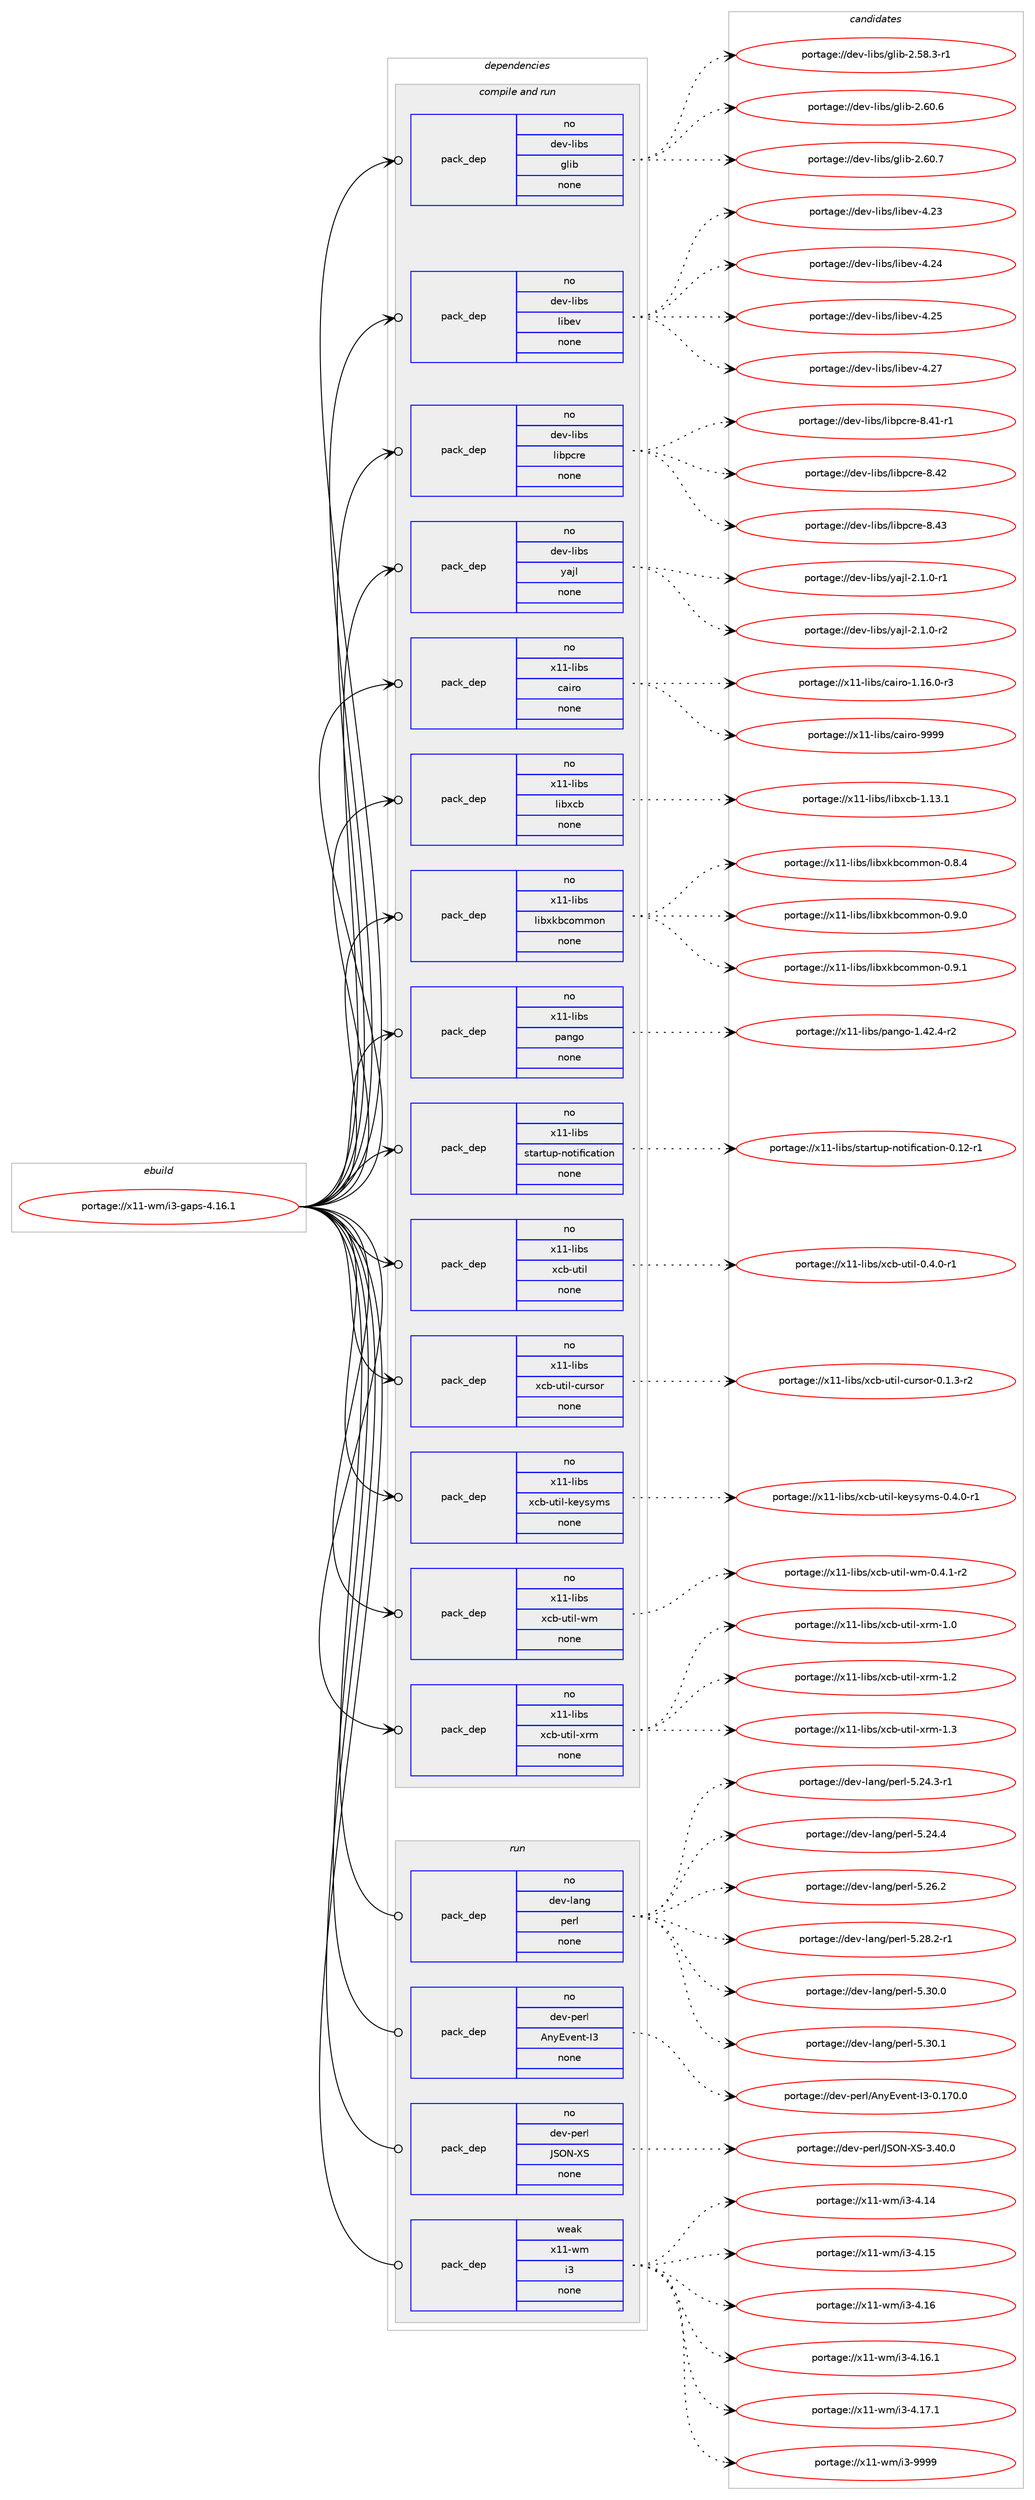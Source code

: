 digraph prolog {

# *************
# Graph options
# *************

newrank=true;
concentrate=true;
compound=true;
graph [rankdir=LR,fontname=Helvetica,fontsize=10,ranksep=1.5];#, ranksep=2.5, nodesep=0.2];
edge  [arrowhead=vee];
node  [fontname=Helvetica,fontsize=10];

# **********
# The ebuild
# **********

subgraph cluster_leftcol {
color=gray;
rank=same;
label=<<i>ebuild</i>>;
id [label="portage://x11-wm/i3-gaps-4.16.1", color=red, width=4, href="../x11-wm/i3-gaps-4.16.1.svg"];
}

# ****************
# The dependencies
# ****************

subgraph cluster_midcol {
color=gray;
label=<<i>dependencies</i>>;
subgraph cluster_compile {
fillcolor="#eeeeee";
style=filled;
label=<<i>compile</i>>;
}
subgraph cluster_compileandrun {
fillcolor="#eeeeee";
style=filled;
label=<<i>compile and run</i>>;
subgraph pack342079 {
dependency459620 [label=<<TABLE BORDER="0" CELLBORDER="1" CELLSPACING="0" CELLPADDING="4" WIDTH="220"><TR><TD ROWSPAN="6" CELLPADDING="30">pack_dep</TD></TR><TR><TD WIDTH="110">no</TD></TR><TR><TD>dev-libs</TD></TR><TR><TD>glib</TD></TR><TR><TD>none</TD></TR><TR><TD></TD></TR></TABLE>>, shape=none, color=blue];
}
id:e -> dependency459620:w [weight=20,style="solid",arrowhead="odotvee"];
subgraph pack342080 {
dependency459621 [label=<<TABLE BORDER="0" CELLBORDER="1" CELLSPACING="0" CELLPADDING="4" WIDTH="220"><TR><TD ROWSPAN="6" CELLPADDING="30">pack_dep</TD></TR><TR><TD WIDTH="110">no</TD></TR><TR><TD>dev-libs</TD></TR><TR><TD>libev</TD></TR><TR><TD>none</TD></TR><TR><TD></TD></TR></TABLE>>, shape=none, color=blue];
}
id:e -> dependency459621:w [weight=20,style="solid",arrowhead="odotvee"];
subgraph pack342081 {
dependency459622 [label=<<TABLE BORDER="0" CELLBORDER="1" CELLSPACING="0" CELLPADDING="4" WIDTH="220"><TR><TD ROWSPAN="6" CELLPADDING="30">pack_dep</TD></TR><TR><TD WIDTH="110">no</TD></TR><TR><TD>dev-libs</TD></TR><TR><TD>libpcre</TD></TR><TR><TD>none</TD></TR><TR><TD></TD></TR></TABLE>>, shape=none, color=blue];
}
id:e -> dependency459622:w [weight=20,style="solid",arrowhead="odotvee"];
subgraph pack342082 {
dependency459623 [label=<<TABLE BORDER="0" CELLBORDER="1" CELLSPACING="0" CELLPADDING="4" WIDTH="220"><TR><TD ROWSPAN="6" CELLPADDING="30">pack_dep</TD></TR><TR><TD WIDTH="110">no</TD></TR><TR><TD>dev-libs</TD></TR><TR><TD>yajl</TD></TR><TR><TD>none</TD></TR><TR><TD></TD></TR></TABLE>>, shape=none, color=blue];
}
id:e -> dependency459623:w [weight=20,style="solid",arrowhead="odotvee"];
subgraph pack342083 {
dependency459624 [label=<<TABLE BORDER="0" CELLBORDER="1" CELLSPACING="0" CELLPADDING="4" WIDTH="220"><TR><TD ROWSPAN="6" CELLPADDING="30">pack_dep</TD></TR><TR><TD WIDTH="110">no</TD></TR><TR><TD>x11-libs</TD></TR><TR><TD>cairo</TD></TR><TR><TD>none</TD></TR><TR><TD></TD></TR></TABLE>>, shape=none, color=blue];
}
id:e -> dependency459624:w [weight=20,style="solid",arrowhead="odotvee"];
subgraph pack342084 {
dependency459625 [label=<<TABLE BORDER="0" CELLBORDER="1" CELLSPACING="0" CELLPADDING="4" WIDTH="220"><TR><TD ROWSPAN="6" CELLPADDING="30">pack_dep</TD></TR><TR><TD WIDTH="110">no</TD></TR><TR><TD>x11-libs</TD></TR><TR><TD>libxcb</TD></TR><TR><TD>none</TD></TR><TR><TD></TD></TR></TABLE>>, shape=none, color=blue];
}
id:e -> dependency459625:w [weight=20,style="solid",arrowhead="odotvee"];
subgraph pack342085 {
dependency459626 [label=<<TABLE BORDER="0" CELLBORDER="1" CELLSPACING="0" CELLPADDING="4" WIDTH="220"><TR><TD ROWSPAN="6" CELLPADDING="30">pack_dep</TD></TR><TR><TD WIDTH="110">no</TD></TR><TR><TD>x11-libs</TD></TR><TR><TD>libxkbcommon</TD></TR><TR><TD>none</TD></TR><TR><TD></TD></TR></TABLE>>, shape=none, color=blue];
}
id:e -> dependency459626:w [weight=20,style="solid",arrowhead="odotvee"];
subgraph pack342086 {
dependency459627 [label=<<TABLE BORDER="0" CELLBORDER="1" CELLSPACING="0" CELLPADDING="4" WIDTH="220"><TR><TD ROWSPAN="6" CELLPADDING="30">pack_dep</TD></TR><TR><TD WIDTH="110">no</TD></TR><TR><TD>x11-libs</TD></TR><TR><TD>pango</TD></TR><TR><TD>none</TD></TR><TR><TD></TD></TR></TABLE>>, shape=none, color=blue];
}
id:e -> dependency459627:w [weight=20,style="solid",arrowhead="odotvee"];
subgraph pack342087 {
dependency459628 [label=<<TABLE BORDER="0" CELLBORDER="1" CELLSPACING="0" CELLPADDING="4" WIDTH="220"><TR><TD ROWSPAN="6" CELLPADDING="30">pack_dep</TD></TR><TR><TD WIDTH="110">no</TD></TR><TR><TD>x11-libs</TD></TR><TR><TD>startup-notification</TD></TR><TR><TD>none</TD></TR><TR><TD></TD></TR></TABLE>>, shape=none, color=blue];
}
id:e -> dependency459628:w [weight=20,style="solid",arrowhead="odotvee"];
subgraph pack342088 {
dependency459629 [label=<<TABLE BORDER="0" CELLBORDER="1" CELLSPACING="0" CELLPADDING="4" WIDTH="220"><TR><TD ROWSPAN="6" CELLPADDING="30">pack_dep</TD></TR><TR><TD WIDTH="110">no</TD></TR><TR><TD>x11-libs</TD></TR><TR><TD>xcb-util</TD></TR><TR><TD>none</TD></TR><TR><TD></TD></TR></TABLE>>, shape=none, color=blue];
}
id:e -> dependency459629:w [weight=20,style="solid",arrowhead="odotvee"];
subgraph pack342089 {
dependency459630 [label=<<TABLE BORDER="0" CELLBORDER="1" CELLSPACING="0" CELLPADDING="4" WIDTH="220"><TR><TD ROWSPAN="6" CELLPADDING="30">pack_dep</TD></TR><TR><TD WIDTH="110">no</TD></TR><TR><TD>x11-libs</TD></TR><TR><TD>xcb-util-cursor</TD></TR><TR><TD>none</TD></TR><TR><TD></TD></TR></TABLE>>, shape=none, color=blue];
}
id:e -> dependency459630:w [weight=20,style="solid",arrowhead="odotvee"];
subgraph pack342090 {
dependency459631 [label=<<TABLE BORDER="0" CELLBORDER="1" CELLSPACING="0" CELLPADDING="4" WIDTH="220"><TR><TD ROWSPAN="6" CELLPADDING="30">pack_dep</TD></TR><TR><TD WIDTH="110">no</TD></TR><TR><TD>x11-libs</TD></TR><TR><TD>xcb-util-keysyms</TD></TR><TR><TD>none</TD></TR><TR><TD></TD></TR></TABLE>>, shape=none, color=blue];
}
id:e -> dependency459631:w [weight=20,style="solid",arrowhead="odotvee"];
subgraph pack342091 {
dependency459632 [label=<<TABLE BORDER="0" CELLBORDER="1" CELLSPACING="0" CELLPADDING="4" WIDTH="220"><TR><TD ROWSPAN="6" CELLPADDING="30">pack_dep</TD></TR><TR><TD WIDTH="110">no</TD></TR><TR><TD>x11-libs</TD></TR><TR><TD>xcb-util-wm</TD></TR><TR><TD>none</TD></TR><TR><TD></TD></TR></TABLE>>, shape=none, color=blue];
}
id:e -> dependency459632:w [weight=20,style="solid",arrowhead="odotvee"];
subgraph pack342092 {
dependency459633 [label=<<TABLE BORDER="0" CELLBORDER="1" CELLSPACING="0" CELLPADDING="4" WIDTH="220"><TR><TD ROWSPAN="6" CELLPADDING="30">pack_dep</TD></TR><TR><TD WIDTH="110">no</TD></TR><TR><TD>x11-libs</TD></TR><TR><TD>xcb-util-xrm</TD></TR><TR><TD>none</TD></TR><TR><TD></TD></TR></TABLE>>, shape=none, color=blue];
}
id:e -> dependency459633:w [weight=20,style="solid",arrowhead="odotvee"];
}
subgraph cluster_run {
fillcolor="#eeeeee";
style=filled;
label=<<i>run</i>>;
subgraph pack342093 {
dependency459634 [label=<<TABLE BORDER="0" CELLBORDER="1" CELLSPACING="0" CELLPADDING="4" WIDTH="220"><TR><TD ROWSPAN="6" CELLPADDING="30">pack_dep</TD></TR><TR><TD WIDTH="110">no</TD></TR><TR><TD>dev-lang</TD></TR><TR><TD>perl</TD></TR><TR><TD>none</TD></TR><TR><TD></TD></TR></TABLE>>, shape=none, color=blue];
}
id:e -> dependency459634:w [weight=20,style="solid",arrowhead="odot"];
subgraph pack342094 {
dependency459635 [label=<<TABLE BORDER="0" CELLBORDER="1" CELLSPACING="0" CELLPADDING="4" WIDTH="220"><TR><TD ROWSPAN="6" CELLPADDING="30">pack_dep</TD></TR><TR><TD WIDTH="110">no</TD></TR><TR><TD>dev-perl</TD></TR><TR><TD>AnyEvent-I3</TD></TR><TR><TD>none</TD></TR><TR><TD></TD></TR></TABLE>>, shape=none, color=blue];
}
id:e -> dependency459635:w [weight=20,style="solid",arrowhead="odot"];
subgraph pack342095 {
dependency459636 [label=<<TABLE BORDER="0" CELLBORDER="1" CELLSPACING="0" CELLPADDING="4" WIDTH="220"><TR><TD ROWSPAN="6" CELLPADDING="30">pack_dep</TD></TR><TR><TD WIDTH="110">no</TD></TR><TR><TD>dev-perl</TD></TR><TR><TD>JSON-XS</TD></TR><TR><TD>none</TD></TR><TR><TD></TD></TR></TABLE>>, shape=none, color=blue];
}
id:e -> dependency459636:w [weight=20,style="solid",arrowhead="odot"];
subgraph pack342096 {
dependency459637 [label=<<TABLE BORDER="0" CELLBORDER="1" CELLSPACING="0" CELLPADDING="4" WIDTH="220"><TR><TD ROWSPAN="6" CELLPADDING="30">pack_dep</TD></TR><TR><TD WIDTH="110">weak</TD></TR><TR><TD>x11-wm</TD></TR><TR><TD>i3</TD></TR><TR><TD>none</TD></TR><TR><TD></TD></TR></TABLE>>, shape=none, color=blue];
}
id:e -> dependency459637:w [weight=20,style="solid",arrowhead="odot"];
}
}

# **************
# The candidates
# **************

subgraph cluster_choices {
rank=same;
color=gray;
label=<<i>candidates</i>>;

subgraph choice342079 {
color=black;
nodesep=1;
choiceportage10010111845108105981154710310810598455046535646514511449 [label="portage://dev-libs/glib-2.58.3-r1", color=red, width=4,href="../dev-libs/glib-2.58.3-r1.svg"];
choiceportage1001011184510810598115471031081059845504654484654 [label="portage://dev-libs/glib-2.60.6", color=red, width=4,href="../dev-libs/glib-2.60.6.svg"];
choiceportage1001011184510810598115471031081059845504654484655 [label="portage://dev-libs/glib-2.60.7", color=red, width=4,href="../dev-libs/glib-2.60.7.svg"];
dependency459620:e -> choiceportage10010111845108105981154710310810598455046535646514511449:w [style=dotted,weight="100"];
dependency459620:e -> choiceportage1001011184510810598115471031081059845504654484654:w [style=dotted,weight="100"];
dependency459620:e -> choiceportage1001011184510810598115471031081059845504654484655:w [style=dotted,weight="100"];
}
subgraph choice342080 {
color=black;
nodesep=1;
choiceportage100101118451081059811547108105981011184552465051 [label="portage://dev-libs/libev-4.23", color=red, width=4,href="../dev-libs/libev-4.23.svg"];
choiceportage100101118451081059811547108105981011184552465052 [label="portage://dev-libs/libev-4.24", color=red, width=4,href="../dev-libs/libev-4.24.svg"];
choiceportage100101118451081059811547108105981011184552465053 [label="portage://dev-libs/libev-4.25", color=red, width=4,href="../dev-libs/libev-4.25.svg"];
choiceportage100101118451081059811547108105981011184552465055 [label="portage://dev-libs/libev-4.27", color=red, width=4,href="../dev-libs/libev-4.27.svg"];
dependency459621:e -> choiceportage100101118451081059811547108105981011184552465051:w [style=dotted,weight="100"];
dependency459621:e -> choiceportage100101118451081059811547108105981011184552465052:w [style=dotted,weight="100"];
dependency459621:e -> choiceportage100101118451081059811547108105981011184552465053:w [style=dotted,weight="100"];
dependency459621:e -> choiceportage100101118451081059811547108105981011184552465055:w [style=dotted,weight="100"];
}
subgraph choice342081 {
color=black;
nodesep=1;
choiceportage100101118451081059811547108105981129911410145564652494511449 [label="portage://dev-libs/libpcre-8.41-r1", color=red, width=4,href="../dev-libs/libpcre-8.41-r1.svg"];
choiceportage10010111845108105981154710810598112991141014556465250 [label="portage://dev-libs/libpcre-8.42", color=red, width=4,href="../dev-libs/libpcre-8.42.svg"];
choiceportage10010111845108105981154710810598112991141014556465251 [label="portage://dev-libs/libpcre-8.43", color=red, width=4,href="../dev-libs/libpcre-8.43.svg"];
dependency459622:e -> choiceportage100101118451081059811547108105981129911410145564652494511449:w [style=dotted,weight="100"];
dependency459622:e -> choiceportage10010111845108105981154710810598112991141014556465250:w [style=dotted,weight="100"];
dependency459622:e -> choiceportage10010111845108105981154710810598112991141014556465251:w [style=dotted,weight="100"];
}
subgraph choice342082 {
color=black;
nodesep=1;
choiceportage100101118451081059811547121971061084550464946484511449 [label="portage://dev-libs/yajl-2.1.0-r1", color=red, width=4,href="../dev-libs/yajl-2.1.0-r1.svg"];
choiceportage100101118451081059811547121971061084550464946484511450 [label="portage://dev-libs/yajl-2.1.0-r2", color=red, width=4,href="../dev-libs/yajl-2.1.0-r2.svg"];
dependency459623:e -> choiceportage100101118451081059811547121971061084550464946484511449:w [style=dotted,weight="100"];
dependency459623:e -> choiceportage100101118451081059811547121971061084550464946484511450:w [style=dotted,weight="100"];
}
subgraph choice342083 {
color=black;
nodesep=1;
choiceportage12049494510810598115479997105114111454946495446484511451 [label="portage://x11-libs/cairo-1.16.0-r3", color=red, width=4,href="../x11-libs/cairo-1.16.0-r3.svg"];
choiceportage120494945108105981154799971051141114557575757 [label="portage://x11-libs/cairo-9999", color=red, width=4,href="../x11-libs/cairo-9999.svg"];
dependency459624:e -> choiceportage12049494510810598115479997105114111454946495446484511451:w [style=dotted,weight="100"];
dependency459624:e -> choiceportage120494945108105981154799971051141114557575757:w [style=dotted,weight="100"];
}
subgraph choice342084 {
color=black;
nodesep=1;
choiceportage120494945108105981154710810598120999845494649514649 [label="portage://x11-libs/libxcb-1.13.1", color=red, width=4,href="../x11-libs/libxcb-1.13.1.svg"];
dependency459625:e -> choiceportage120494945108105981154710810598120999845494649514649:w [style=dotted,weight="100"];
}
subgraph choice342085 {
color=black;
nodesep=1;
choiceportage1204949451081059811547108105981201079899111109109111110454846564652 [label="portage://x11-libs/libxkbcommon-0.8.4", color=red, width=4,href="../x11-libs/libxkbcommon-0.8.4.svg"];
choiceportage1204949451081059811547108105981201079899111109109111110454846574648 [label="portage://x11-libs/libxkbcommon-0.9.0", color=red, width=4,href="../x11-libs/libxkbcommon-0.9.0.svg"];
choiceportage1204949451081059811547108105981201079899111109109111110454846574649 [label="portage://x11-libs/libxkbcommon-0.9.1", color=red, width=4,href="../x11-libs/libxkbcommon-0.9.1.svg"];
dependency459626:e -> choiceportage1204949451081059811547108105981201079899111109109111110454846564652:w [style=dotted,weight="100"];
dependency459626:e -> choiceportage1204949451081059811547108105981201079899111109109111110454846574648:w [style=dotted,weight="100"];
dependency459626:e -> choiceportage1204949451081059811547108105981201079899111109109111110454846574649:w [style=dotted,weight="100"];
}
subgraph choice342086 {
color=black;
nodesep=1;
choiceportage120494945108105981154711297110103111454946525046524511450 [label="portage://x11-libs/pango-1.42.4-r2", color=red, width=4,href="../x11-libs/pango-1.42.4-r2.svg"];
dependency459627:e -> choiceportage120494945108105981154711297110103111454946525046524511450:w [style=dotted,weight="100"];
}
subgraph choice342087 {
color=black;
nodesep=1;
choiceportage12049494510810598115471151169711411611711245110111116105102105999711610511111045484649504511449 [label="portage://x11-libs/startup-notification-0.12-r1", color=red, width=4,href="../x11-libs/startup-notification-0.12-r1.svg"];
dependency459628:e -> choiceportage12049494510810598115471151169711411611711245110111116105102105999711610511111045484649504511449:w [style=dotted,weight="100"];
}
subgraph choice342088 {
color=black;
nodesep=1;
choiceportage12049494510810598115471209998451171161051084548465246484511449 [label="portage://x11-libs/xcb-util-0.4.0-r1", color=red, width=4,href="../x11-libs/xcb-util-0.4.0-r1.svg"];
dependency459629:e -> choiceportage12049494510810598115471209998451171161051084548465246484511449:w [style=dotted,weight="100"];
}
subgraph choice342089 {
color=black;
nodesep=1;
choiceportage120494945108105981154712099984511711610510845991171141151111144548464946514511450 [label="portage://x11-libs/xcb-util-cursor-0.1.3-r2", color=red, width=4,href="../x11-libs/xcb-util-cursor-0.1.3-r2.svg"];
dependency459630:e -> choiceportage120494945108105981154712099984511711610510845991171141151111144548464946514511450:w [style=dotted,weight="100"];
}
subgraph choice342090 {
color=black;
nodesep=1;
choiceportage1204949451081059811547120999845117116105108451071011211151211091154548465246484511449 [label="portage://x11-libs/xcb-util-keysyms-0.4.0-r1", color=red, width=4,href="../x11-libs/xcb-util-keysyms-0.4.0-r1.svg"];
dependency459631:e -> choiceportage1204949451081059811547120999845117116105108451071011211151211091154548465246484511449:w [style=dotted,weight="100"];
}
subgraph choice342091 {
color=black;
nodesep=1;
choiceportage1204949451081059811547120999845117116105108451191094548465246494511450 [label="portage://x11-libs/xcb-util-wm-0.4.1-r2", color=red, width=4,href="../x11-libs/xcb-util-wm-0.4.1-r2.svg"];
dependency459632:e -> choiceportage1204949451081059811547120999845117116105108451191094548465246494511450:w [style=dotted,weight="100"];
}
subgraph choice342092 {
color=black;
nodesep=1;
choiceportage12049494510810598115471209998451171161051084512011410945494648 [label="portage://x11-libs/xcb-util-xrm-1.0", color=red, width=4,href="../x11-libs/xcb-util-xrm-1.0.svg"];
choiceportage12049494510810598115471209998451171161051084512011410945494650 [label="portage://x11-libs/xcb-util-xrm-1.2", color=red, width=4,href="../x11-libs/xcb-util-xrm-1.2.svg"];
choiceportage12049494510810598115471209998451171161051084512011410945494651 [label="portage://x11-libs/xcb-util-xrm-1.3", color=red, width=4,href="../x11-libs/xcb-util-xrm-1.3.svg"];
dependency459633:e -> choiceportage12049494510810598115471209998451171161051084512011410945494648:w [style=dotted,weight="100"];
dependency459633:e -> choiceportage12049494510810598115471209998451171161051084512011410945494650:w [style=dotted,weight="100"];
dependency459633:e -> choiceportage12049494510810598115471209998451171161051084512011410945494651:w [style=dotted,weight="100"];
}
subgraph choice342093 {
color=black;
nodesep=1;
choiceportage100101118451089711010347112101114108455346505246514511449 [label="portage://dev-lang/perl-5.24.3-r1", color=red, width=4,href="../dev-lang/perl-5.24.3-r1.svg"];
choiceportage10010111845108971101034711210111410845534650524652 [label="portage://dev-lang/perl-5.24.4", color=red, width=4,href="../dev-lang/perl-5.24.4.svg"];
choiceportage10010111845108971101034711210111410845534650544650 [label="portage://dev-lang/perl-5.26.2", color=red, width=4,href="../dev-lang/perl-5.26.2.svg"];
choiceportage100101118451089711010347112101114108455346505646504511449 [label="portage://dev-lang/perl-5.28.2-r1", color=red, width=4,href="../dev-lang/perl-5.28.2-r1.svg"];
choiceportage10010111845108971101034711210111410845534651484648 [label="portage://dev-lang/perl-5.30.0", color=red, width=4,href="../dev-lang/perl-5.30.0.svg"];
choiceportage10010111845108971101034711210111410845534651484649 [label="portage://dev-lang/perl-5.30.1", color=red, width=4,href="../dev-lang/perl-5.30.1.svg"];
dependency459634:e -> choiceportage100101118451089711010347112101114108455346505246514511449:w [style=dotted,weight="100"];
dependency459634:e -> choiceportage10010111845108971101034711210111410845534650524652:w [style=dotted,weight="100"];
dependency459634:e -> choiceportage10010111845108971101034711210111410845534650544650:w [style=dotted,weight="100"];
dependency459634:e -> choiceportage100101118451089711010347112101114108455346505646504511449:w [style=dotted,weight="100"];
dependency459634:e -> choiceportage10010111845108971101034711210111410845534651484648:w [style=dotted,weight="100"];
dependency459634:e -> choiceportage10010111845108971101034711210111410845534651484649:w [style=dotted,weight="100"];
}
subgraph choice342094 {
color=black;
nodesep=1;
choiceportage100101118451121011141084765110121691181011101164573514548464955484648 [label="portage://dev-perl/AnyEvent-I3-0.170.0", color=red, width=4,href="../dev-perl/AnyEvent-I3-0.170.0.svg"];
dependency459635:e -> choiceportage100101118451121011141084765110121691181011101164573514548464955484648:w [style=dotted,weight="100"];
}
subgraph choice342095 {
color=black;
nodesep=1;
choiceportage10010111845112101114108477483797845888345514652484648 [label="portage://dev-perl/JSON-XS-3.40.0", color=red, width=4,href="../dev-perl/JSON-XS-3.40.0.svg"];
dependency459636:e -> choiceportage10010111845112101114108477483797845888345514652484648:w [style=dotted,weight="100"];
}
subgraph choice342096 {
color=black;
nodesep=1;
choiceportage12049494511910947105514552464952 [label="portage://x11-wm/i3-4.14", color=red, width=4,href="../x11-wm/i3-4.14.svg"];
choiceportage12049494511910947105514552464953 [label="portage://x11-wm/i3-4.15", color=red, width=4,href="../x11-wm/i3-4.15.svg"];
choiceportage12049494511910947105514552464954 [label="portage://x11-wm/i3-4.16", color=red, width=4,href="../x11-wm/i3-4.16.svg"];
choiceportage120494945119109471055145524649544649 [label="portage://x11-wm/i3-4.16.1", color=red, width=4,href="../x11-wm/i3-4.16.1.svg"];
choiceportage120494945119109471055145524649554649 [label="portage://x11-wm/i3-4.17.1", color=red, width=4,href="../x11-wm/i3-4.17.1.svg"];
choiceportage12049494511910947105514557575757 [label="portage://x11-wm/i3-9999", color=red, width=4,href="../x11-wm/i3-9999.svg"];
dependency459637:e -> choiceportage12049494511910947105514552464952:w [style=dotted,weight="100"];
dependency459637:e -> choiceportage12049494511910947105514552464953:w [style=dotted,weight="100"];
dependency459637:e -> choiceportage12049494511910947105514552464954:w [style=dotted,weight="100"];
dependency459637:e -> choiceportage120494945119109471055145524649544649:w [style=dotted,weight="100"];
dependency459637:e -> choiceportage120494945119109471055145524649554649:w [style=dotted,weight="100"];
dependency459637:e -> choiceportage12049494511910947105514557575757:w [style=dotted,weight="100"];
}
}

}
